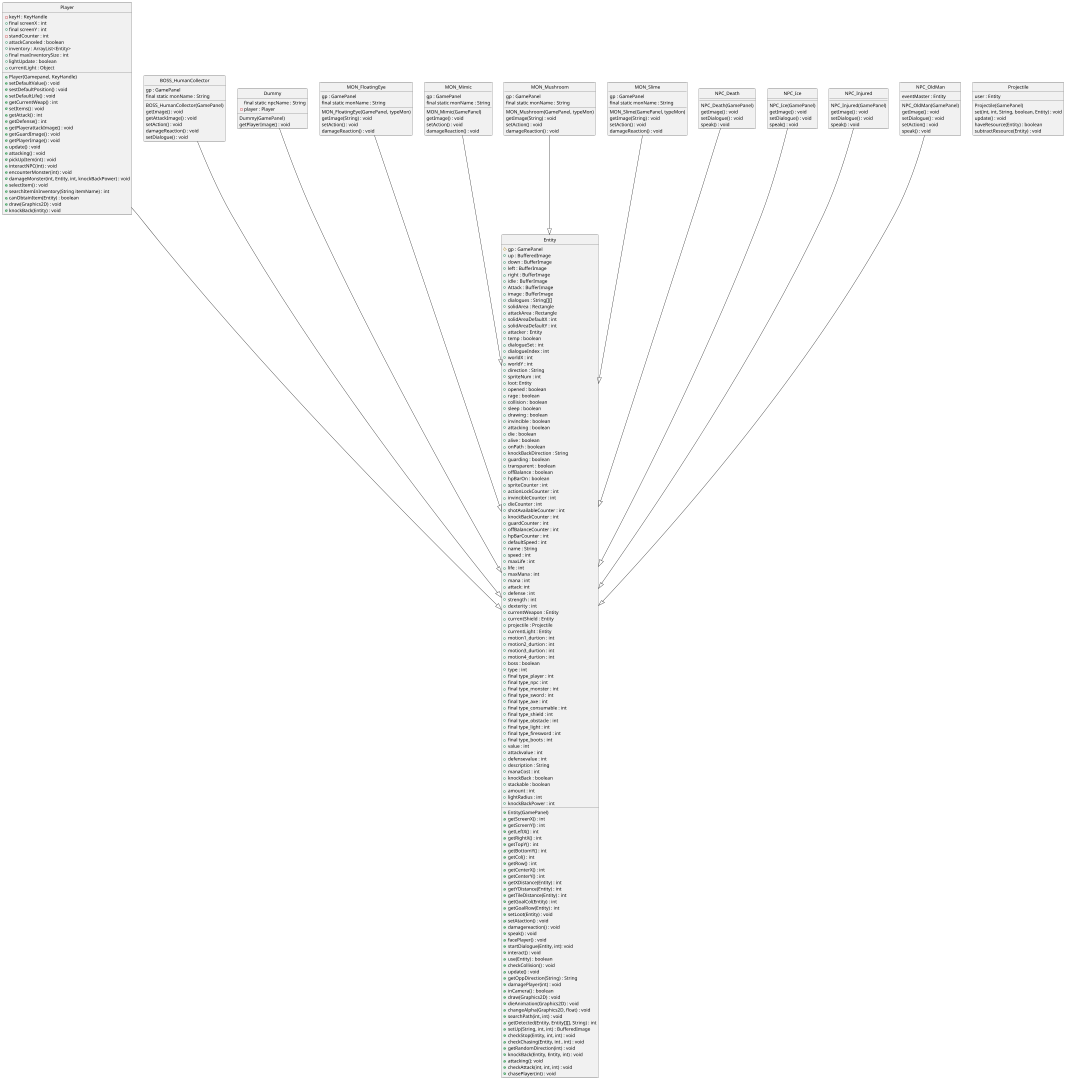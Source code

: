 @startuml "Entity package uml"
hide circle
scale 1920*1080
class Entity {
    # gp : GamePanel
    + up : BufferedImage
    + down : BufferImage
    + left : BufferImage
    + right : BufferImage
    + idle : BufferImage
    + Attack : BufferImage
    + image : BufferImage
    + dialogues : String[][]
    + solidArea : Rectangle
    + attackArea : Rectangle
    + solidAreaDefaultX : int
    + solidAreaDefaultY : int
    + attacker : Entity
    + temp : boolean
    + dialogueSet : int
    + dialogueIndex : int
    + worldX : int
    + worldY : int
    + direction : String
    + spriteNum : int
    + loot: Entity
    + opened : boolean
    + rage : boolean
    + collision : boolean
    + sleep : boolean
    + drawing : boolean
    + invincible : boolean
    + attacking : boolean
    + die : boolean
    + alive : boolean
    + onPath : boolean
    + knockBackDirection : String
    + guarding : boolean
    + transparent : boolean
    + offBalance : boolean
    + hpBarOn : boolean
    + spriteCounter : int
    + actionLockCounter : int
    + invincibleCounter : int
    + dieCounter : int
    + shotAvailableCounter : int
    + knockBackCounter : int
    + guardCounter : int
    + offBalanceCounter : int
    + hpBarCounter : int
    + defaultSpeed : int
    + name : String
    + speed : int
    + maxLife : int
    + life : int
    + maxMana : int
    + mana : int
    + attack: int
    + defense : int
    + strength : int
    + dexterity : int
    + currentWeapon : Entity
    + currentShield : Entity
    + projectile : Projectile
    + currentLight : Entity
    + motion1_durtion : int 
    + motion2_durtion : int 
    + motion3_durtion : int 
    + motion4_durtion : int 
    + boss : boolean
    + type : int
    + final type_player : int
    + final type_npc : int
    + final type_monster : int
    + final type_sword : int
    + final type_axe : int
    + final type_consumable : int
    + final type_shield : int
    + final type_obstacle : int
    + final type_light : int
    + final type_firesword : int
    + final type_boots : int
    + value : int
    + attackvalue : int
    + defensevalue : int
    + description : String
    + manaCost : int 
    + knockBack : boolean
    + stackable : boolean
    + amount : int
    + lightRadius : int
    + knockBackPower : int 

    + Entity(GamePanel)
    + getScreenX() : int
    + getScreenY() : int
    + getLeftX() : int
    + getRightX() : int
    + getTopY() : int
    + getBottomY() : int
    + getCol() : int
    + getRow() : int
    + getCenterX() : int
    + getCenterY() : int
    + getXDistance(Entity) : int 
    + getYDistance(Entity) : int
    + getTileDistance(Entity) : int
    + getGoalCol(Entity) : int
    + getGoalRow(Entity) : int
    + setLoot(Entity) : void
    + setAtaction() : void
    + damagereaction() : void
    + speak() : void
    + facePlayer() : void
    + startDialogue(Entity, int): void
    + interact() : void
    + use(Entity) : boolean
    + checkCollision() : void
    + update() : void
    + getOppDirection(String) : String
    + damagePlayer(int) : void
    + inCamera() : boolean
    + draw(Graphics2D) : void
    + dieAnimation(Graphics2D) : void
    + changeAlpha(Graphics2D, float) : void
    + searchPath(int, int) : void
    + getDetected(Entity, Entity[][], String) : int
    + setUp(String, int, int) : BufferedImage
    + checkStop(Entity, int, int) : void
    + checkChasing(Entity, int , int) : void
    + getRandomDirection(int) : void
    + knockBack(Entity, Entity, int) : void
    + attacking(): void
    + checkAttack(int, int, int) : void
    + chasePlayer(int) : void
}
class Player {
    - keyH : KeyHandle
    + final screenX : int
    + final screenY : int
    - standCounter : int
    + attackCanceled : boolean
    + inventory : ArrayList<Entity>
    + final maxInventorySize : int
    + lightUpdate : boolean
    + currentLight : Object

    + Player(Gamepanel, KeyHandle)
    + setDefaultValue() : void
    + sestDefaultPosition() : void
    + setDefaultLife() : void
    + getCurrentWeap() : int
    + setItems() : void
    + getAttack() : int
    + getDefense() : int
    + getPlayerattackImage() : void
    + getGuardImage() : void 
    + getPlayerImage() : void
    + update() : void
    + attacking() : void
    + pickUpItem(int) : void
    + interactNPC(int) : void
    + encounterMonster(int) : void
    + damageMonster(int, Entity, int, knockBackPower) : void
    + selectItem() : void
    + searchItemInInventory(String itemName) : int
    + canObtainItem(Entity) : boolean
    + draw(Graphics2D) : void
    + knockBack(Entity) : void
}
class Projectile {
    user : Entity
    Projectile(GamePanel)
    set(int, int, String, boolean, Entity) : void
    update() : void
    haveResource(Entity) : boolean
    subtractResource(Entity) : void
}
class BOSS_HumanCollector {
    gp : GamePanel
    final static monName : String
    BOSS_HumanCollector(GamePanel)
    getImage() : void
    getAttackImage() : void
    setAction() : void
    damageReaction() : void
    setDialogue() : void
}
class Dummy {
    final static npcName : String
    - player : Player
    Dummy(GamePanel)
    getPlayerImage() : void
}
class MON_FloatingEye {
    gp : GamePanel
    final static monName : String
    MON_FloatingEye(GamePanel, typeMon)
    getImage(String) : void
    setAction() : void
    damageReaction() : void
}
class MON_Mimic {
    gp : GamePanel
    final static monName : String
    MON_Mimic(GamePanel)
    getImage() : void
    setAction() : void
    damageReaction() : void
}
class MON_Mushroom {
    gp : GamePanel
    final static monName : String
    MON_Mushroom(GamePanel, typeMon)
    getImage(String) : void
    setAction() : void
    damageReaction() : void
}
class MON_Slime {
    gp : GamePanel
    final static monName : String
    MON_Slime(GamePanel, typeMon)
    getImage(String) : void
    setAction() : void
    damageReaction() : void
}
class NPC_Death {
    NPC_Death(GamePanel)
    getImage() : void
    setDialogue() : void
    speak() : void
}
class NPC_Ice {
    NPC_Ice(GamePanel)
    getImage() : void
    setDialogue() : void
    speak() : void
}
class NPC_Injured {
    NPC_Injured(GamePanel)
    getImage() : void
    setDialogue() : void
    speak() : void
}
class NPC_OldMan {
    eventMaster : Entity
    NPC_OldMan(GamePanel)
    getImage() : void
    setDialogue() : void
    setAction() : void
    speak() : void
}

BOSS_HumanCollector --|> Entity
Dummy --|> Entity
MON_FloatingEye --|> Entity
MON_Mimic --|> Entity
MON_Mushroom --|> Entity
MON_Slime --|> Entity
NPC_Death --|> Entity
NPC_Ice --|> Entity
NPC_Injured --|> Entity
NPC_OldMan --|> Entity
Player --|> Entity

@enduml 


